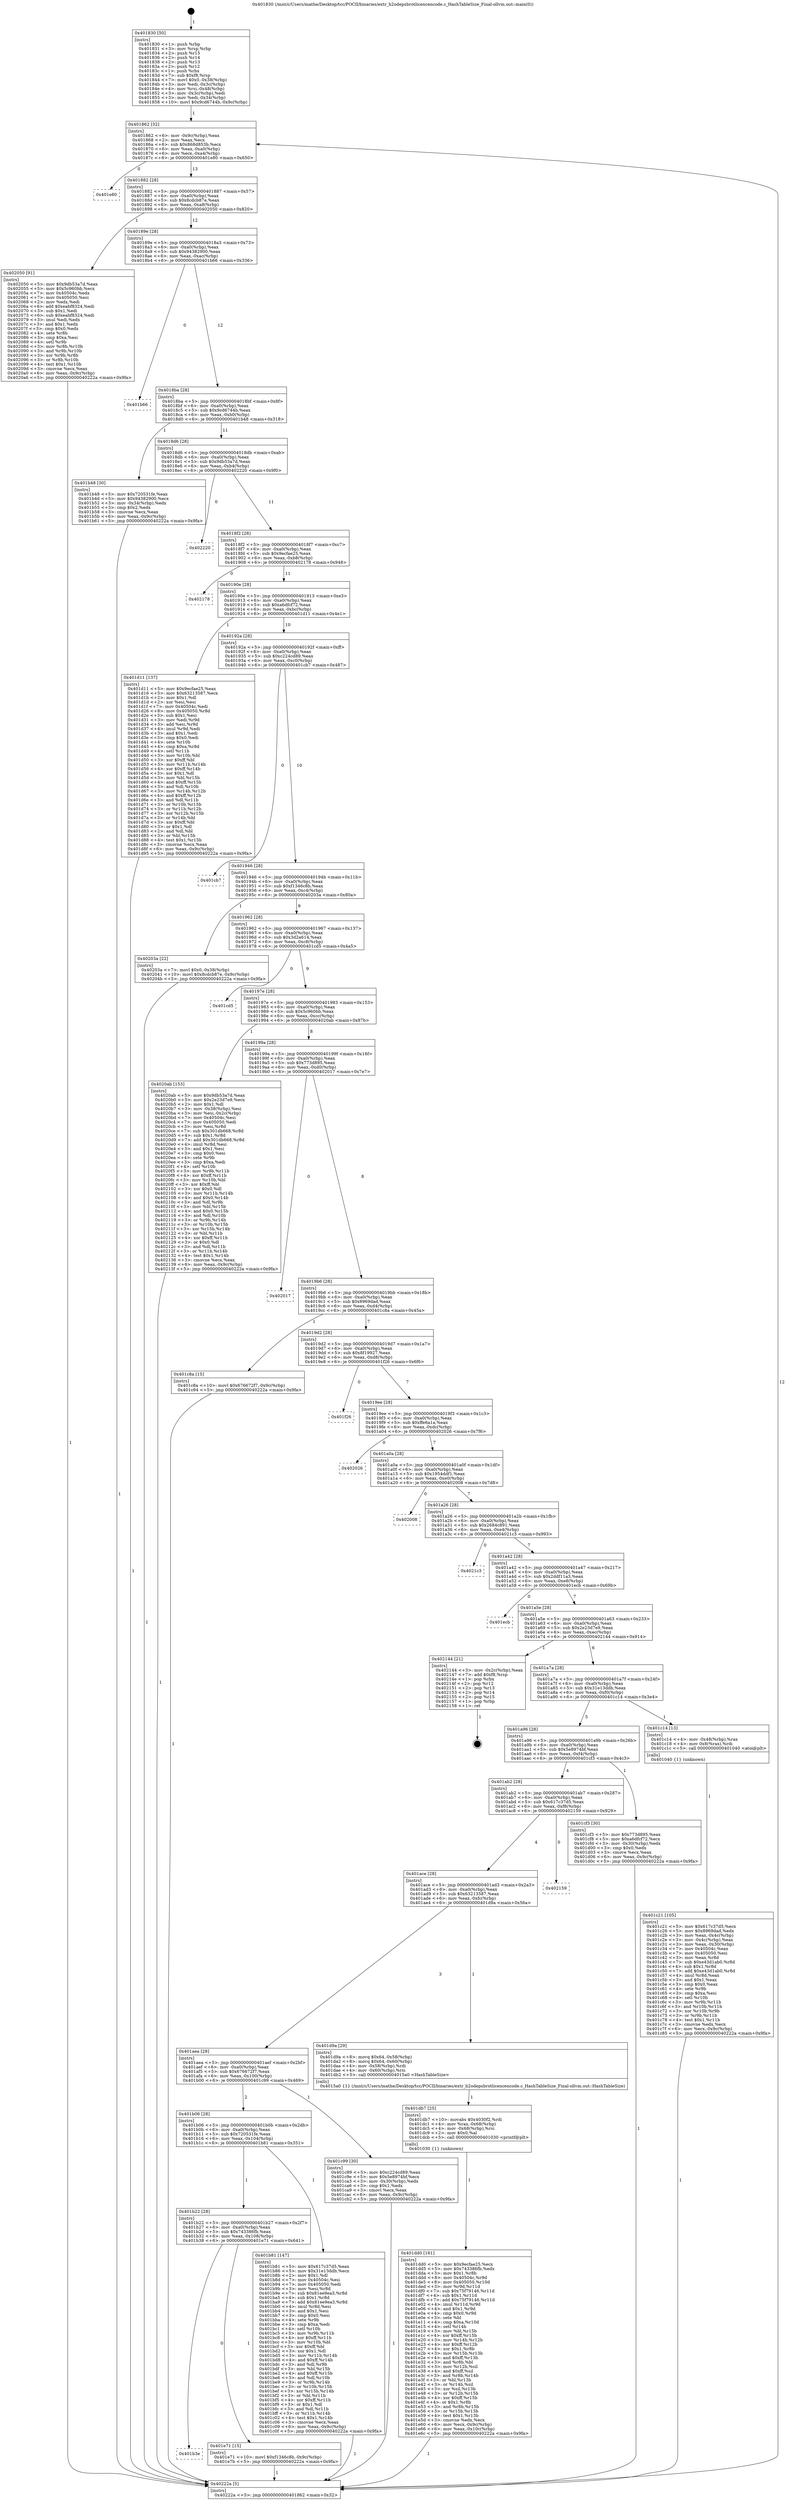 digraph "0x401830" {
  label = "0x401830 (/mnt/c/Users/mathe/Desktop/tcc/POCII/binaries/extr_h2odepsbrotlicencencode.c_HashTableSize_Final-ollvm.out::main(0))"
  labelloc = "t"
  node[shape=record]

  Entry [label="",width=0.3,height=0.3,shape=circle,fillcolor=black,style=filled]
  "0x401862" [label="{
     0x401862 [32]\l
     | [instrs]\l
     &nbsp;&nbsp;0x401862 \<+6\>: mov -0x9c(%rbp),%eax\l
     &nbsp;&nbsp;0x401868 \<+2\>: mov %eax,%ecx\l
     &nbsp;&nbsp;0x40186a \<+6\>: sub $0x868d853b,%ecx\l
     &nbsp;&nbsp;0x401870 \<+6\>: mov %eax,-0xa0(%rbp)\l
     &nbsp;&nbsp;0x401876 \<+6\>: mov %ecx,-0xa4(%rbp)\l
     &nbsp;&nbsp;0x40187c \<+6\>: je 0000000000401e80 \<main+0x650\>\l
  }"]
  "0x401e80" [label="{
     0x401e80\l
  }", style=dashed]
  "0x401882" [label="{
     0x401882 [28]\l
     | [instrs]\l
     &nbsp;&nbsp;0x401882 \<+5\>: jmp 0000000000401887 \<main+0x57\>\l
     &nbsp;&nbsp;0x401887 \<+6\>: mov -0xa0(%rbp),%eax\l
     &nbsp;&nbsp;0x40188d \<+5\>: sub $0x8cdcb87e,%eax\l
     &nbsp;&nbsp;0x401892 \<+6\>: mov %eax,-0xa8(%rbp)\l
     &nbsp;&nbsp;0x401898 \<+6\>: je 0000000000402050 \<main+0x820\>\l
  }"]
  Exit [label="",width=0.3,height=0.3,shape=circle,fillcolor=black,style=filled,peripheries=2]
  "0x402050" [label="{
     0x402050 [91]\l
     | [instrs]\l
     &nbsp;&nbsp;0x402050 \<+5\>: mov $0x9db53a7d,%eax\l
     &nbsp;&nbsp;0x402055 \<+5\>: mov $0x5c960bb,%ecx\l
     &nbsp;&nbsp;0x40205a \<+7\>: mov 0x40504c,%edx\l
     &nbsp;&nbsp;0x402061 \<+7\>: mov 0x405050,%esi\l
     &nbsp;&nbsp;0x402068 \<+2\>: mov %edx,%edi\l
     &nbsp;&nbsp;0x40206a \<+6\>: add $0xeabf8324,%edi\l
     &nbsp;&nbsp;0x402070 \<+3\>: sub $0x1,%edi\l
     &nbsp;&nbsp;0x402073 \<+6\>: sub $0xeabf8324,%edi\l
     &nbsp;&nbsp;0x402079 \<+3\>: imul %edi,%edx\l
     &nbsp;&nbsp;0x40207c \<+3\>: and $0x1,%edx\l
     &nbsp;&nbsp;0x40207f \<+3\>: cmp $0x0,%edx\l
     &nbsp;&nbsp;0x402082 \<+4\>: sete %r8b\l
     &nbsp;&nbsp;0x402086 \<+3\>: cmp $0xa,%esi\l
     &nbsp;&nbsp;0x402089 \<+4\>: setl %r9b\l
     &nbsp;&nbsp;0x40208d \<+3\>: mov %r8b,%r10b\l
     &nbsp;&nbsp;0x402090 \<+3\>: and %r9b,%r10b\l
     &nbsp;&nbsp;0x402093 \<+3\>: xor %r9b,%r8b\l
     &nbsp;&nbsp;0x402096 \<+3\>: or %r8b,%r10b\l
     &nbsp;&nbsp;0x402099 \<+4\>: test $0x1,%r10b\l
     &nbsp;&nbsp;0x40209d \<+3\>: cmovne %ecx,%eax\l
     &nbsp;&nbsp;0x4020a0 \<+6\>: mov %eax,-0x9c(%rbp)\l
     &nbsp;&nbsp;0x4020a6 \<+5\>: jmp 000000000040222a \<main+0x9fa\>\l
  }"]
  "0x40189e" [label="{
     0x40189e [28]\l
     | [instrs]\l
     &nbsp;&nbsp;0x40189e \<+5\>: jmp 00000000004018a3 \<main+0x73\>\l
     &nbsp;&nbsp;0x4018a3 \<+6\>: mov -0xa0(%rbp),%eax\l
     &nbsp;&nbsp;0x4018a9 \<+5\>: sub $0x94382900,%eax\l
     &nbsp;&nbsp;0x4018ae \<+6\>: mov %eax,-0xac(%rbp)\l
     &nbsp;&nbsp;0x4018b4 \<+6\>: je 0000000000401b66 \<main+0x336\>\l
  }"]
  "0x401b3e" [label="{
     0x401b3e\l
  }", style=dashed]
  "0x401b66" [label="{
     0x401b66\l
  }", style=dashed]
  "0x4018ba" [label="{
     0x4018ba [28]\l
     | [instrs]\l
     &nbsp;&nbsp;0x4018ba \<+5\>: jmp 00000000004018bf \<main+0x8f\>\l
     &nbsp;&nbsp;0x4018bf \<+6\>: mov -0xa0(%rbp),%eax\l
     &nbsp;&nbsp;0x4018c5 \<+5\>: sub $0x9cd6744b,%eax\l
     &nbsp;&nbsp;0x4018ca \<+6\>: mov %eax,-0xb0(%rbp)\l
     &nbsp;&nbsp;0x4018d0 \<+6\>: je 0000000000401b48 \<main+0x318\>\l
  }"]
  "0x401e71" [label="{
     0x401e71 [15]\l
     | [instrs]\l
     &nbsp;&nbsp;0x401e71 \<+10\>: movl $0xf1346c8b,-0x9c(%rbp)\l
     &nbsp;&nbsp;0x401e7b \<+5\>: jmp 000000000040222a \<main+0x9fa\>\l
  }"]
  "0x401b48" [label="{
     0x401b48 [30]\l
     | [instrs]\l
     &nbsp;&nbsp;0x401b48 \<+5\>: mov $0x720531fe,%eax\l
     &nbsp;&nbsp;0x401b4d \<+5\>: mov $0x94382900,%ecx\l
     &nbsp;&nbsp;0x401b52 \<+3\>: mov -0x34(%rbp),%edx\l
     &nbsp;&nbsp;0x401b55 \<+3\>: cmp $0x2,%edx\l
     &nbsp;&nbsp;0x401b58 \<+3\>: cmovne %ecx,%eax\l
     &nbsp;&nbsp;0x401b5b \<+6\>: mov %eax,-0x9c(%rbp)\l
     &nbsp;&nbsp;0x401b61 \<+5\>: jmp 000000000040222a \<main+0x9fa\>\l
  }"]
  "0x4018d6" [label="{
     0x4018d6 [28]\l
     | [instrs]\l
     &nbsp;&nbsp;0x4018d6 \<+5\>: jmp 00000000004018db \<main+0xab\>\l
     &nbsp;&nbsp;0x4018db \<+6\>: mov -0xa0(%rbp),%eax\l
     &nbsp;&nbsp;0x4018e1 \<+5\>: sub $0x9db53a7d,%eax\l
     &nbsp;&nbsp;0x4018e6 \<+6\>: mov %eax,-0xb4(%rbp)\l
     &nbsp;&nbsp;0x4018ec \<+6\>: je 0000000000402220 \<main+0x9f0\>\l
  }"]
  "0x40222a" [label="{
     0x40222a [5]\l
     | [instrs]\l
     &nbsp;&nbsp;0x40222a \<+5\>: jmp 0000000000401862 \<main+0x32\>\l
  }"]
  "0x401830" [label="{
     0x401830 [50]\l
     | [instrs]\l
     &nbsp;&nbsp;0x401830 \<+1\>: push %rbp\l
     &nbsp;&nbsp;0x401831 \<+3\>: mov %rsp,%rbp\l
     &nbsp;&nbsp;0x401834 \<+2\>: push %r15\l
     &nbsp;&nbsp;0x401836 \<+2\>: push %r14\l
     &nbsp;&nbsp;0x401838 \<+2\>: push %r13\l
     &nbsp;&nbsp;0x40183a \<+2\>: push %r12\l
     &nbsp;&nbsp;0x40183c \<+1\>: push %rbx\l
     &nbsp;&nbsp;0x40183d \<+7\>: sub $0xf8,%rsp\l
     &nbsp;&nbsp;0x401844 \<+7\>: movl $0x0,-0x38(%rbp)\l
     &nbsp;&nbsp;0x40184b \<+3\>: mov %edi,-0x3c(%rbp)\l
     &nbsp;&nbsp;0x40184e \<+4\>: mov %rsi,-0x48(%rbp)\l
     &nbsp;&nbsp;0x401852 \<+3\>: mov -0x3c(%rbp),%edi\l
     &nbsp;&nbsp;0x401855 \<+3\>: mov %edi,-0x34(%rbp)\l
     &nbsp;&nbsp;0x401858 \<+10\>: movl $0x9cd6744b,-0x9c(%rbp)\l
  }"]
  "0x401dd0" [label="{
     0x401dd0 [161]\l
     | [instrs]\l
     &nbsp;&nbsp;0x401dd0 \<+5\>: mov $0x9ecfae25,%ecx\l
     &nbsp;&nbsp;0x401dd5 \<+5\>: mov $0x743386fb,%edx\l
     &nbsp;&nbsp;0x401dda \<+3\>: mov $0x1,%r8b\l
     &nbsp;&nbsp;0x401ddd \<+8\>: mov 0x40504c,%r9d\l
     &nbsp;&nbsp;0x401de5 \<+8\>: mov 0x405050,%r10d\l
     &nbsp;&nbsp;0x401ded \<+3\>: mov %r9d,%r11d\l
     &nbsp;&nbsp;0x401df0 \<+7\>: sub $0x75f79146,%r11d\l
     &nbsp;&nbsp;0x401df7 \<+4\>: sub $0x1,%r11d\l
     &nbsp;&nbsp;0x401dfb \<+7\>: add $0x75f79146,%r11d\l
     &nbsp;&nbsp;0x401e02 \<+4\>: imul %r11d,%r9d\l
     &nbsp;&nbsp;0x401e06 \<+4\>: and $0x1,%r9d\l
     &nbsp;&nbsp;0x401e0a \<+4\>: cmp $0x0,%r9d\l
     &nbsp;&nbsp;0x401e0e \<+3\>: sete %bl\l
     &nbsp;&nbsp;0x401e11 \<+4\>: cmp $0xa,%r10d\l
     &nbsp;&nbsp;0x401e15 \<+4\>: setl %r14b\l
     &nbsp;&nbsp;0x401e19 \<+3\>: mov %bl,%r15b\l
     &nbsp;&nbsp;0x401e1c \<+4\>: xor $0xff,%r15b\l
     &nbsp;&nbsp;0x401e20 \<+3\>: mov %r14b,%r12b\l
     &nbsp;&nbsp;0x401e23 \<+4\>: xor $0xff,%r12b\l
     &nbsp;&nbsp;0x401e27 \<+4\>: xor $0x1,%r8b\l
     &nbsp;&nbsp;0x401e2b \<+3\>: mov %r15b,%r13b\l
     &nbsp;&nbsp;0x401e2e \<+4\>: and $0xff,%r13b\l
     &nbsp;&nbsp;0x401e32 \<+3\>: and %r8b,%bl\l
     &nbsp;&nbsp;0x401e35 \<+3\>: mov %r12b,%sil\l
     &nbsp;&nbsp;0x401e38 \<+4\>: and $0xff,%sil\l
     &nbsp;&nbsp;0x401e3c \<+3\>: and %r8b,%r14b\l
     &nbsp;&nbsp;0x401e3f \<+3\>: or %bl,%r13b\l
     &nbsp;&nbsp;0x401e42 \<+3\>: or %r14b,%sil\l
     &nbsp;&nbsp;0x401e45 \<+3\>: xor %sil,%r13b\l
     &nbsp;&nbsp;0x401e48 \<+3\>: or %r12b,%r15b\l
     &nbsp;&nbsp;0x401e4b \<+4\>: xor $0xff,%r15b\l
     &nbsp;&nbsp;0x401e4f \<+4\>: or $0x1,%r8b\l
     &nbsp;&nbsp;0x401e53 \<+3\>: and %r8b,%r15b\l
     &nbsp;&nbsp;0x401e56 \<+3\>: or %r15b,%r13b\l
     &nbsp;&nbsp;0x401e59 \<+4\>: test $0x1,%r13b\l
     &nbsp;&nbsp;0x401e5d \<+3\>: cmovne %edx,%ecx\l
     &nbsp;&nbsp;0x401e60 \<+6\>: mov %ecx,-0x9c(%rbp)\l
     &nbsp;&nbsp;0x401e66 \<+6\>: mov %eax,-0x10c(%rbp)\l
     &nbsp;&nbsp;0x401e6c \<+5\>: jmp 000000000040222a \<main+0x9fa\>\l
  }"]
  "0x402220" [label="{
     0x402220\l
  }", style=dashed]
  "0x4018f2" [label="{
     0x4018f2 [28]\l
     | [instrs]\l
     &nbsp;&nbsp;0x4018f2 \<+5\>: jmp 00000000004018f7 \<main+0xc7\>\l
     &nbsp;&nbsp;0x4018f7 \<+6\>: mov -0xa0(%rbp),%eax\l
     &nbsp;&nbsp;0x4018fd \<+5\>: sub $0x9ecfae25,%eax\l
     &nbsp;&nbsp;0x401902 \<+6\>: mov %eax,-0xb8(%rbp)\l
     &nbsp;&nbsp;0x401908 \<+6\>: je 0000000000402178 \<main+0x948\>\l
  }"]
  "0x401db7" [label="{
     0x401db7 [25]\l
     | [instrs]\l
     &nbsp;&nbsp;0x401db7 \<+10\>: movabs $0x4030f2,%rdi\l
     &nbsp;&nbsp;0x401dc1 \<+4\>: mov %rax,-0x68(%rbp)\l
     &nbsp;&nbsp;0x401dc5 \<+4\>: mov -0x68(%rbp),%rsi\l
     &nbsp;&nbsp;0x401dc9 \<+2\>: mov $0x0,%al\l
     &nbsp;&nbsp;0x401dcb \<+5\>: call 0000000000401030 \<printf@plt\>\l
     | [calls]\l
     &nbsp;&nbsp;0x401030 \{1\} (unknown)\l
  }"]
  "0x402178" [label="{
     0x402178\l
  }", style=dashed]
  "0x40190e" [label="{
     0x40190e [28]\l
     | [instrs]\l
     &nbsp;&nbsp;0x40190e \<+5\>: jmp 0000000000401913 \<main+0xe3\>\l
     &nbsp;&nbsp;0x401913 \<+6\>: mov -0xa0(%rbp),%eax\l
     &nbsp;&nbsp;0x401919 \<+5\>: sub $0xa6dfcf72,%eax\l
     &nbsp;&nbsp;0x40191e \<+6\>: mov %eax,-0xbc(%rbp)\l
     &nbsp;&nbsp;0x401924 \<+6\>: je 0000000000401d11 \<main+0x4e1\>\l
  }"]
  "0x401c21" [label="{
     0x401c21 [105]\l
     | [instrs]\l
     &nbsp;&nbsp;0x401c21 \<+5\>: mov $0x617c37d5,%ecx\l
     &nbsp;&nbsp;0x401c26 \<+5\>: mov $0x8969dad,%edx\l
     &nbsp;&nbsp;0x401c2b \<+3\>: mov %eax,-0x4c(%rbp)\l
     &nbsp;&nbsp;0x401c2e \<+3\>: mov -0x4c(%rbp),%eax\l
     &nbsp;&nbsp;0x401c31 \<+3\>: mov %eax,-0x30(%rbp)\l
     &nbsp;&nbsp;0x401c34 \<+7\>: mov 0x40504c,%eax\l
     &nbsp;&nbsp;0x401c3b \<+7\>: mov 0x405050,%esi\l
     &nbsp;&nbsp;0x401c42 \<+3\>: mov %eax,%r8d\l
     &nbsp;&nbsp;0x401c45 \<+7\>: sub $0xe43d1ab0,%r8d\l
     &nbsp;&nbsp;0x401c4c \<+4\>: sub $0x1,%r8d\l
     &nbsp;&nbsp;0x401c50 \<+7\>: add $0xe43d1ab0,%r8d\l
     &nbsp;&nbsp;0x401c57 \<+4\>: imul %r8d,%eax\l
     &nbsp;&nbsp;0x401c5b \<+3\>: and $0x1,%eax\l
     &nbsp;&nbsp;0x401c5e \<+3\>: cmp $0x0,%eax\l
     &nbsp;&nbsp;0x401c61 \<+4\>: sete %r9b\l
     &nbsp;&nbsp;0x401c65 \<+3\>: cmp $0xa,%esi\l
     &nbsp;&nbsp;0x401c68 \<+4\>: setl %r10b\l
     &nbsp;&nbsp;0x401c6c \<+3\>: mov %r9b,%r11b\l
     &nbsp;&nbsp;0x401c6f \<+3\>: and %r10b,%r11b\l
     &nbsp;&nbsp;0x401c72 \<+3\>: xor %r10b,%r9b\l
     &nbsp;&nbsp;0x401c75 \<+3\>: or %r9b,%r11b\l
     &nbsp;&nbsp;0x401c78 \<+4\>: test $0x1,%r11b\l
     &nbsp;&nbsp;0x401c7c \<+3\>: cmovne %edx,%ecx\l
     &nbsp;&nbsp;0x401c7f \<+6\>: mov %ecx,-0x9c(%rbp)\l
     &nbsp;&nbsp;0x401c85 \<+5\>: jmp 000000000040222a \<main+0x9fa\>\l
  }"]
  "0x401d11" [label="{
     0x401d11 [137]\l
     | [instrs]\l
     &nbsp;&nbsp;0x401d11 \<+5\>: mov $0x9ecfae25,%eax\l
     &nbsp;&nbsp;0x401d16 \<+5\>: mov $0x63213587,%ecx\l
     &nbsp;&nbsp;0x401d1b \<+2\>: mov $0x1,%dl\l
     &nbsp;&nbsp;0x401d1d \<+2\>: xor %esi,%esi\l
     &nbsp;&nbsp;0x401d1f \<+7\>: mov 0x40504c,%edi\l
     &nbsp;&nbsp;0x401d26 \<+8\>: mov 0x405050,%r8d\l
     &nbsp;&nbsp;0x401d2e \<+3\>: sub $0x1,%esi\l
     &nbsp;&nbsp;0x401d31 \<+3\>: mov %edi,%r9d\l
     &nbsp;&nbsp;0x401d34 \<+3\>: add %esi,%r9d\l
     &nbsp;&nbsp;0x401d37 \<+4\>: imul %r9d,%edi\l
     &nbsp;&nbsp;0x401d3b \<+3\>: and $0x1,%edi\l
     &nbsp;&nbsp;0x401d3e \<+3\>: cmp $0x0,%edi\l
     &nbsp;&nbsp;0x401d41 \<+4\>: sete %r10b\l
     &nbsp;&nbsp;0x401d45 \<+4\>: cmp $0xa,%r8d\l
     &nbsp;&nbsp;0x401d49 \<+4\>: setl %r11b\l
     &nbsp;&nbsp;0x401d4d \<+3\>: mov %r10b,%bl\l
     &nbsp;&nbsp;0x401d50 \<+3\>: xor $0xff,%bl\l
     &nbsp;&nbsp;0x401d53 \<+3\>: mov %r11b,%r14b\l
     &nbsp;&nbsp;0x401d56 \<+4\>: xor $0xff,%r14b\l
     &nbsp;&nbsp;0x401d5a \<+3\>: xor $0x1,%dl\l
     &nbsp;&nbsp;0x401d5d \<+3\>: mov %bl,%r15b\l
     &nbsp;&nbsp;0x401d60 \<+4\>: and $0xff,%r15b\l
     &nbsp;&nbsp;0x401d64 \<+3\>: and %dl,%r10b\l
     &nbsp;&nbsp;0x401d67 \<+3\>: mov %r14b,%r12b\l
     &nbsp;&nbsp;0x401d6a \<+4\>: and $0xff,%r12b\l
     &nbsp;&nbsp;0x401d6e \<+3\>: and %dl,%r11b\l
     &nbsp;&nbsp;0x401d71 \<+3\>: or %r10b,%r15b\l
     &nbsp;&nbsp;0x401d74 \<+3\>: or %r11b,%r12b\l
     &nbsp;&nbsp;0x401d77 \<+3\>: xor %r12b,%r15b\l
     &nbsp;&nbsp;0x401d7a \<+3\>: or %r14b,%bl\l
     &nbsp;&nbsp;0x401d7d \<+3\>: xor $0xff,%bl\l
     &nbsp;&nbsp;0x401d80 \<+3\>: or $0x1,%dl\l
     &nbsp;&nbsp;0x401d83 \<+2\>: and %dl,%bl\l
     &nbsp;&nbsp;0x401d85 \<+3\>: or %bl,%r15b\l
     &nbsp;&nbsp;0x401d88 \<+4\>: test $0x1,%r15b\l
     &nbsp;&nbsp;0x401d8c \<+3\>: cmovne %ecx,%eax\l
     &nbsp;&nbsp;0x401d8f \<+6\>: mov %eax,-0x9c(%rbp)\l
     &nbsp;&nbsp;0x401d95 \<+5\>: jmp 000000000040222a \<main+0x9fa\>\l
  }"]
  "0x40192a" [label="{
     0x40192a [28]\l
     | [instrs]\l
     &nbsp;&nbsp;0x40192a \<+5\>: jmp 000000000040192f \<main+0xff\>\l
     &nbsp;&nbsp;0x40192f \<+6\>: mov -0xa0(%rbp),%eax\l
     &nbsp;&nbsp;0x401935 \<+5\>: sub $0xc224cd89,%eax\l
     &nbsp;&nbsp;0x40193a \<+6\>: mov %eax,-0xc0(%rbp)\l
     &nbsp;&nbsp;0x401940 \<+6\>: je 0000000000401cb7 \<main+0x487\>\l
  }"]
  "0x401b22" [label="{
     0x401b22 [28]\l
     | [instrs]\l
     &nbsp;&nbsp;0x401b22 \<+5\>: jmp 0000000000401b27 \<main+0x2f7\>\l
     &nbsp;&nbsp;0x401b27 \<+6\>: mov -0xa0(%rbp),%eax\l
     &nbsp;&nbsp;0x401b2d \<+5\>: sub $0x743386fb,%eax\l
     &nbsp;&nbsp;0x401b32 \<+6\>: mov %eax,-0x108(%rbp)\l
     &nbsp;&nbsp;0x401b38 \<+6\>: je 0000000000401e71 \<main+0x641\>\l
  }"]
  "0x401cb7" [label="{
     0x401cb7\l
  }", style=dashed]
  "0x401946" [label="{
     0x401946 [28]\l
     | [instrs]\l
     &nbsp;&nbsp;0x401946 \<+5\>: jmp 000000000040194b \<main+0x11b\>\l
     &nbsp;&nbsp;0x40194b \<+6\>: mov -0xa0(%rbp),%eax\l
     &nbsp;&nbsp;0x401951 \<+5\>: sub $0xf1346c8b,%eax\l
     &nbsp;&nbsp;0x401956 \<+6\>: mov %eax,-0xc4(%rbp)\l
     &nbsp;&nbsp;0x40195c \<+6\>: je 000000000040203a \<main+0x80a\>\l
  }"]
  "0x401b81" [label="{
     0x401b81 [147]\l
     | [instrs]\l
     &nbsp;&nbsp;0x401b81 \<+5\>: mov $0x617c37d5,%eax\l
     &nbsp;&nbsp;0x401b86 \<+5\>: mov $0x31e13ddb,%ecx\l
     &nbsp;&nbsp;0x401b8b \<+2\>: mov $0x1,%dl\l
     &nbsp;&nbsp;0x401b8d \<+7\>: mov 0x40504c,%esi\l
     &nbsp;&nbsp;0x401b94 \<+7\>: mov 0x405050,%edi\l
     &nbsp;&nbsp;0x401b9b \<+3\>: mov %esi,%r8d\l
     &nbsp;&nbsp;0x401b9e \<+7\>: sub $0x81ee9ea3,%r8d\l
     &nbsp;&nbsp;0x401ba5 \<+4\>: sub $0x1,%r8d\l
     &nbsp;&nbsp;0x401ba9 \<+7\>: add $0x81ee9ea3,%r8d\l
     &nbsp;&nbsp;0x401bb0 \<+4\>: imul %r8d,%esi\l
     &nbsp;&nbsp;0x401bb4 \<+3\>: and $0x1,%esi\l
     &nbsp;&nbsp;0x401bb7 \<+3\>: cmp $0x0,%esi\l
     &nbsp;&nbsp;0x401bba \<+4\>: sete %r9b\l
     &nbsp;&nbsp;0x401bbe \<+3\>: cmp $0xa,%edi\l
     &nbsp;&nbsp;0x401bc1 \<+4\>: setl %r10b\l
     &nbsp;&nbsp;0x401bc5 \<+3\>: mov %r9b,%r11b\l
     &nbsp;&nbsp;0x401bc8 \<+4\>: xor $0xff,%r11b\l
     &nbsp;&nbsp;0x401bcc \<+3\>: mov %r10b,%bl\l
     &nbsp;&nbsp;0x401bcf \<+3\>: xor $0xff,%bl\l
     &nbsp;&nbsp;0x401bd2 \<+3\>: xor $0x1,%dl\l
     &nbsp;&nbsp;0x401bd5 \<+3\>: mov %r11b,%r14b\l
     &nbsp;&nbsp;0x401bd8 \<+4\>: and $0xff,%r14b\l
     &nbsp;&nbsp;0x401bdc \<+3\>: and %dl,%r9b\l
     &nbsp;&nbsp;0x401bdf \<+3\>: mov %bl,%r15b\l
     &nbsp;&nbsp;0x401be2 \<+4\>: and $0xff,%r15b\l
     &nbsp;&nbsp;0x401be6 \<+3\>: and %dl,%r10b\l
     &nbsp;&nbsp;0x401be9 \<+3\>: or %r9b,%r14b\l
     &nbsp;&nbsp;0x401bec \<+3\>: or %r10b,%r15b\l
     &nbsp;&nbsp;0x401bef \<+3\>: xor %r15b,%r14b\l
     &nbsp;&nbsp;0x401bf2 \<+3\>: or %bl,%r11b\l
     &nbsp;&nbsp;0x401bf5 \<+4\>: xor $0xff,%r11b\l
     &nbsp;&nbsp;0x401bf9 \<+3\>: or $0x1,%dl\l
     &nbsp;&nbsp;0x401bfc \<+3\>: and %dl,%r11b\l
     &nbsp;&nbsp;0x401bff \<+3\>: or %r11b,%r14b\l
     &nbsp;&nbsp;0x401c02 \<+4\>: test $0x1,%r14b\l
     &nbsp;&nbsp;0x401c06 \<+3\>: cmovne %ecx,%eax\l
     &nbsp;&nbsp;0x401c09 \<+6\>: mov %eax,-0x9c(%rbp)\l
     &nbsp;&nbsp;0x401c0f \<+5\>: jmp 000000000040222a \<main+0x9fa\>\l
  }"]
  "0x40203a" [label="{
     0x40203a [22]\l
     | [instrs]\l
     &nbsp;&nbsp;0x40203a \<+7\>: movl $0x0,-0x38(%rbp)\l
     &nbsp;&nbsp;0x402041 \<+10\>: movl $0x8cdcb87e,-0x9c(%rbp)\l
     &nbsp;&nbsp;0x40204b \<+5\>: jmp 000000000040222a \<main+0x9fa\>\l
  }"]
  "0x401962" [label="{
     0x401962 [28]\l
     | [instrs]\l
     &nbsp;&nbsp;0x401962 \<+5\>: jmp 0000000000401967 \<main+0x137\>\l
     &nbsp;&nbsp;0x401967 \<+6\>: mov -0xa0(%rbp),%eax\l
     &nbsp;&nbsp;0x40196d \<+5\>: sub $0x3d2a614,%eax\l
     &nbsp;&nbsp;0x401972 \<+6\>: mov %eax,-0xc8(%rbp)\l
     &nbsp;&nbsp;0x401978 \<+6\>: je 0000000000401cd5 \<main+0x4a5\>\l
  }"]
  "0x401b06" [label="{
     0x401b06 [28]\l
     | [instrs]\l
     &nbsp;&nbsp;0x401b06 \<+5\>: jmp 0000000000401b0b \<main+0x2db\>\l
     &nbsp;&nbsp;0x401b0b \<+6\>: mov -0xa0(%rbp),%eax\l
     &nbsp;&nbsp;0x401b11 \<+5\>: sub $0x720531fe,%eax\l
     &nbsp;&nbsp;0x401b16 \<+6\>: mov %eax,-0x104(%rbp)\l
     &nbsp;&nbsp;0x401b1c \<+6\>: je 0000000000401b81 \<main+0x351\>\l
  }"]
  "0x401cd5" [label="{
     0x401cd5\l
  }", style=dashed]
  "0x40197e" [label="{
     0x40197e [28]\l
     | [instrs]\l
     &nbsp;&nbsp;0x40197e \<+5\>: jmp 0000000000401983 \<main+0x153\>\l
     &nbsp;&nbsp;0x401983 \<+6\>: mov -0xa0(%rbp),%eax\l
     &nbsp;&nbsp;0x401989 \<+5\>: sub $0x5c960bb,%eax\l
     &nbsp;&nbsp;0x40198e \<+6\>: mov %eax,-0xcc(%rbp)\l
     &nbsp;&nbsp;0x401994 \<+6\>: je 00000000004020ab \<main+0x87b\>\l
  }"]
  "0x401c99" [label="{
     0x401c99 [30]\l
     | [instrs]\l
     &nbsp;&nbsp;0x401c99 \<+5\>: mov $0xc224cd89,%eax\l
     &nbsp;&nbsp;0x401c9e \<+5\>: mov $0x5e8974bf,%ecx\l
     &nbsp;&nbsp;0x401ca3 \<+3\>: mov -0x30(%rbp),%edx\l
     &nbsp;&nbsp;0x401ca6 \<+3\>: cmp $0x1,%edx\l
     &nbsp;&nbsp;0x401ca9 \<+3\>: cmovl %ecx,%eax\l
     &nbsp;&nbsp;0x401cac \<+6\>: mov %eax,-0x9c(%rbp)\l
     &nbsp;&nbsp;0x401cb2 \<+5\>: jmp 000000000040222a \<main+0x9fa\>\l
  }"]
  "0x4020ab" [label="{
     0x4020ab [153]\l
     | [instrs]\l
     &nbsp;&nbsp;0x4020ab \<+5\>: mov $0x9db53a7d,%eax\l
     &nbsp;&nbsp;0x4020b0 \<+5\>: mov $0x2e23d7e9,%ecx\l
     &nbsp;&nbsp;0x4020b5 \<+2\>: mov $0x1,%dl\l
     &nbsp;&nbsp;0x4020b7 \<+3\>: mov -0x38(%rbp),%esi\l
     &nbsp;&nbsp;0x4020ba \<+3\>: mov %esi,-0x2c(%rbp)\l
     &nbsp;&nbsp;0x4020bd \<+7\>: mov 0x40504c,%esi\l
     &nbsp;&nbsp;0x4020c4 \<+7\>: mov 0x405050,%edi\l
     &nbsp;&nbsp;0x4020cb \<+3\>: mov %esi,%r8d\l
     &nbsp;&nbsp;0x4020ce \<+7\>: sub $0x301db668,%r8d\l
     &nbsp;&nbsp;0x4020d5 \<+4\>: sub $0x1,%r8d\l
     &nbsp;&nbsp;0x4020d9 \<+7\>: add $0x301db668,%r8d\l
     &nbsp;&nbsp;0x4020e0 \<+4\>: imul %r8d,%esi\l
     &nbsp;&nbsp;0x4020e4 \<+3\>: and $0x1,%esi\l
     &nbsp;&nbsp;0x4020e7 \<+3\>: cmp $0x0,%esi\l
     &nbsp;&nbsp;0x4020ea \<+4\>: sete %r9b\l
     &nbsp;&nbsp;0x4020ee \<+3\>: cmp $0xa,%edi\l
     &nbsp;&nbsp;0x4020f1 \<+4\>: setl %r10b\l
     &nbsp;&nbsp;0x4020f5 \<+3\>: mov %r9b,%r11b\l
     &nbsp;&nbsp;0x4020f8 \<+4\>: xor $0xff,%r11b\l
     &nbsp;&nbsp;0x4020fc \<+3\>: mov %r10b,%bl\l
     &nbsp;&nbsp;0x4020ff \<+3\>: xor $0xff,%bl\l
     &nbsp;&nbsp;0x402102 \<+3\>: xor $0x0,%dl\l
     &nbsp;&nbsp;0x402105 \<+3\>: mov %r11b,%r14b\l
     &nbsp;&nbsp;0x402108 \<+4\>: and $0x0,%r14b\l
     &nbsp;&nbsp;0x40210c \<+3\>: and %dl,%r9b\l
     &nbsp;&nbsp;0x40210f \<+3\>: mov %bl,%r15b\l
     &nbsp;&nbsp;0x402112 \<+4\>: and $0x0,%r15b\l
     &nbsp;&nbsp;0x402116 \<+3\>: and %dl,%r10b\l
     &nbsp;&nbsp;0x402119 \<+3\>: or %r9b,%r14b\l
     &nbsp;&nbsp;0x40211c \<+3\>: or %r10b,%r15b\l
     &nbsp;&nbsp;0x40211f \<+3\>: xor %r15b,%r14b\l
     &nbsp;&nbsp;0x402122 \<+3\>: or %bl,%r11b\l
     &nbsp;&nbsp;0x402125 \<+4\>: xor $0xff,%r11b\l
     &nbsp;&nbsp;0x402129 \<+3\>: or $0x0,%dl\l
     &nbsp;&nbsp;0x40212c \<+3\>: and %dl,%r11b\l
     &nbsp;&nbsp;0x40212f \<+3\>: or %r11b,%r14b\l
     &nbsp;&nbsp;0x402132 \<+4\>: test $0x1,%r14b\l
     &nbsp;&nbsp;0x402136 \<+3\>: cmovne %ecx,%eax\l
     &nbsp;&nbsp;0x402139 \<+6\>: mov %eax,-0x9c(%rbp)\l
     &nbsp;&nbsp;0x40213f \<+5\>: jmp 000000000040222a \<main+0x9fa\>\l
  }"]
  "0x40199a" [label="{
     0x40199a [28]\l
     | [instrs]\l
     &nbsp;&nbsp;0x40199a \<+5\>: jmp 000000000040199f \<main+0x16f\>\l
     &nbsp;&nbsp;0x40199f \<+6\>: mov -0xa0(%rbp),%eax\l
     &nbsp;&nbsp;0x4019a5 \<+5\>: sub $0x773d895,%eax\l
     &nbsp;&nbsp;0x4019aa \<+6\>: mov %eax,-0xd0(%rbp)\l
     &nbsp;&nbsp;0x4019b0 \<+6\>: je 0000000000402017 \<main+0x7e7\>\l
  }"]
  "0x401aea" [label="{
     0x401aea [28]\l
     | [instrs]\l
     &nbsp;&nbsp;0x401aea \<+5\>: jmp 0000000000401aef \<main+0x2bf\>\l
     &nbsp;&nbsp;0x401aef \<+6\>: mov -0xa0(%rbp),%eax\l
     &nbsp;&nbsp;0x401af5 \<+5\>: sub $0x676672f7,%eax\l
     &nbsp;&nbsp;0x401afa \<+6\>: mov %eax,-0x100(%rbp)\l
     &nbsp;&nbsp;0x401b00 \<+6\>: je 0000000000401c99 \<main+0x469\>\l
  }"]
  "0x402017" [label="{
     0x402017\l
  }", style=dashed]
  "0x4019b6" [label="{
     0x4019b6 [28]\l
     | [instrs]\l
     &nbsp;&nbsp;0x4019b6 \<+5\>: jmp 00000000004019bb \<main+0x18b\>\l
     &nbsp;&nbsp;0x4019bb \<+6\>: mov -0xa0(%rbp),%eax\l
     &nbsp;&nbsp;0x4019c1 \<+5\>: sub $0x8969dad,%eax\l
     &nbsp;&nbsp;0x4019c6 \<+6\>: mov %eax,-0xd4(%rbp)\l
     &nbsp;&nbsp;0x4019cc \<+6\>: je 0000000000401c8a \<main+0x45a\>\l
  }"]
  "0x401d9a" [label="{
     0x401d9a [29]\l
     | [instrs]\l
     &nbsp;&nbsp;0x401d9a \<+8\>: movq $0x64,-0x58(%rbp)\l
     &nbsp;&nbsp;0x401da2 \<+8\>: movq $0x64,-0x60(%rbp)\l
     &nbsp;&nbsp;0x401daa \<+4\>: mov -0x58(%rbp),%rdi\l
     &nbsp;&nbsp;0x401dae \<+4\>: mov -0x60(%rbp),%rsi\l
     &nbsp;&nbsp;0x401db2 \<+5\>: call 00000000004015a0 \<HashTableSize\>\l
     | [calls]\l
     &nbsp;&nbsp;0x4015a0 \{1\} (/mnt/c/Users/mathe/Desktop/tcc/POCII/binaries/extr_h2odepsbrotlicencencode.c_HashTableSize_Final-ollvm.out::HashTableSize)\l
  }"]
  "0x401c8a" [label="{
     0x401c8a [15]\l
     | [instrs]\l
     &nbsp;&nbsp;0x401c8a \<+10\>: movl $0x676672f7,-0x9c(%rbp)\l
     &nbsp;&nbsp;0x401c94 \<+5\>: jmp 000000000040222a \<main+0x9fa\>\l
  }"]
  "0x4019d2" [label="{
     0x4019d2 [28]\l
     | [instrs]\l
     &nbsp;&nbsp;0x4019d2 \<+5\>: jmp 00000000004019d7 \<main+0x1a7\>\l
     &nbsp;&nbsp;0x4019d7 \<+6\>: mov -0xa0(%rbp),%eax\l
     &nbsp;&nbsp;0x4019dd \<+5\>: sub $0x8f19927,%eax\l
     &nbsp;&nbsp;0x4019e2 \<+6\>: mov %eax,-0xd8(%rbp)\l
     &nbsp;&nbsp;0x4019e8 \<+6\>: je 0000000000401f26 \<main+0x6f6\>\l
  }"]
  "0x401ace" [label="{
     0x401ace [28]\l
     | [instrs]\l
     &nbsp;&nbsp;0x401ace \<+5\>: jmp 0000000000401ad3 \<main+0x2a3\>\l
     &nbsp;&nbsp;0x401ad3 \<+6\>: mov -0xa0(%rbp),%eax\l
     &nbsp;&nbsp;0x401ad9 \<+5\>: sub $0x63213587,%eax\l
     &nbsp;&nbsp;0x401ade \<+6\>: mov %eax,-0xfc(%rbp)\l
     &nbsp;&nbsp;0x401ae4 \<+6\>: je 0000000000401d9a \<main+0x56a\>\l
  }"]
  "0x401f26" [label="{
     0x401f26\l
  }", style=dashed]
  "0x4019ee" [label="{
     0x4019ee [28]\l
     | [instrs]\l
     &nbsp;&nbsp;0x4019ee \<+5\>: jmp 00000000004019f3 \<main+0x1c3\>\l
     &nbsp;&nbsp;0x4019f3 \<+6\>: mov -0xa0(%rbp),%eax\l
     &nbsp;&nbsp;0x4019f9 \<+5\>: sub $0xffe6a1a,%eax\l
     &nbsp;&nbsp;0x4019fe \<+6\>: mov %eax,-0xdc(%rbp)\l
     &nbsp;&nbsp;0x401a04 \<+6\>: je 0000000000402026 \<main+0x7f6\>\l
  }"]
  "0x402159" [label="{
     0x402159\l
  }", style=dashed]
  "0x402026" [label="{
     0x402026\l
  }", style=dashed]
  "0x401a0a" [label="{
     0x401a0a [28]\l
     | [instrs]\l
     &nbsp;&nbsp;0x401a0a \<+5\>: jmp 0000000000401a0f \<main+0x1df\>\l
     &nbsp;&nbsp;0x401a0f \<+6\>: mov -0xa0(%rbp),%eax\l
     &nbsp;&nbsp;0x401a15 \<+5\>: sub $0x1954ddf1,%eax\l
     &nbsp;&nbsp;0x401a1a \<+6\>: mov %eax,-0xe0(%rbp)\l
     &nbsp;&nbsp;0x401a20 \<+6\>: je 0000000000402008 \<main+0x7d8\>\l
  }"]
  "0x401ab2" [label="{
     0x401ab2 [28]\l
     | [instrs]\l
     &nbsp;&nbsp;0x401ab2 \<+5\>: jmp 0000000000401ab7 \<main+0x287\>\l
     &nbsp;&nbsp;0x401ab7 \<+6\>: mov -0xa0(%rbp),%eax\l
     &nbsp;&nbsp;0x401abd \<+5\>: sub $0x617c37d5,%eax\l
     &nbsp;&nbsp;0x401ac2 \<+6\>: mov %eax,-0xf8(%rbp)\l
     &nbsp;&nbsp;0x401ac8 \<+6\>: je 0000000000402159 \<main+0x929\>\l
  }"]
  "0x402008" [label="{
     0x402008\l
  }", style=dashed]
  "0x401a26" [label="{
     0x401a26 [28]\l
     | [instrs]\l
     &nbsp;&nbsp;0x401a26 \<+5\>: jmp 0000000000401a2b \<main+0x1fb\>\l
     &nbsp;&nbsp;0x401a2b \<+6\>: mov -0xa0(%rbp),%eax\l
     &nbsp;&nbsp;0x401a31 \<+5\>: sub $0x2684c891,%eax\l
     &nbsp;&nbsp;0x401a36 \<+6\>: mov %eax,-0xe4(%rbp)\l
     &nbsp;&nbsp;0x401a3c \<+6\>: je 00000000004021c3 \<main+0x993\>\l
  }"]
  "0x401cf3" [label="{
     0x401cf3 [30]\l
     | [instrs]\l
     &nbsp;&nbsp;0x401cf3 \<+5\>: mov $0x773d895,%eax\l
     &nbsp;&nbsp;0x401cf8 \<+5\>: mov $0xa6dfcf72,%ecx\l
     &nbsp;&nbsp;0x401cfd \<+3\>: mov -0x30(%rbp),%edx\l
     &nbsp;&nbsp;0x401d00 \<+3\>: cmp $0x0,%edx\l
     &nbsp;&nbsp;0x401d03 \<+3\>: cmove %ecx,%eax\l
     &nbsp;&nbsp;0x401d06 \<+6\>: mov %eax,-0x9c(%rbp)\l
     &nbsp;&nbsp;0x401d0c \<+5\>: jmp 000000000040222a \<main+0x9fa\>\l
  }"]
  "0x4021c3" [label="{
     0x4021c3\l
  }", style=dashed]
  "0x401a42" [label="{
     0x401a42 [28]\l
     | [instrs]\l
     &nbsp;&nbsp;0x401a42 \<+5\>: jmp 0000000000401a47 \<main+0x217\>\l
     &nbsp;&nbsp;0x401a47 \<+6\>: mov -0xa0(%rbp),%eax\l
     &nbsp;&nbsp;0x401a4d \<+5\>: sub $0x2ddf11a3,%eax\l
     &nbsp;&nbsp;0x401a52 \<+6\>: mov %eax,-0xe8(%rbp)\l
     &nbsp;&nbsp;0x401a58 \<+6\>: je 0000000000401ecb \<main+0x69b\>\l
  }"]
  "0x401a96" [label="{
     0x401a96 [28]\l
     | [instrs]\l
     &nbsp;&nbsp;0x401a96 \<+5\>: jmp 0000000000401a9b \<main+0x26b\>\l
     &nbsp;&nbsp;0x401a9b \<+6\>: mov -0xa0(%rbp),%eax\l
     &nbsp;&nbsp;0x401aa1 \<+5\>: sub $0x5e8974bf,%eax\l
     &nbsp;&nbsp;0x401aa6 \<+6\>: mov %eax,-0xf4(%rbp)\l
     &nbsp;&nbsp;0x401aac \<+6\>: je 0000000000401cf3 \<main+0x4c3\>\l
  }"]
  "0x401ecb" [label="{
     0x401ecb\l
  }", style=dashed]
  "0x401a5e" [label="{
     0x401a5e [28]\l
     | [instrs]\l
     &nbsp;&nbsp;0x401a5e \<+5\>: jmp 0000000000401a63 \<main+0x233\>\l
     &nbsp;&nbsp;0x401a63 \<+6\>: mov -0xa0(%rbp),%eax\l
     &nbsp;&nbsp;0x401a69 \<+5\>: sub $0x2e23d7e9,%eax\l
     &nbsp;&nbsp;0x401a6e \<+6\>: mov %eax,-0xec(%rbp)\l
     &nbsp;&nbsp;0x401a74 \<+6\>: je 0000000000402144 \<main+0x914\>\l
  }"]
  "0x401c14" [label="{
     0x401c14 [13]\l
     | [instrs]\l
     &nbsp;&nbsp;0x401c14 \<+4\>: mov -0x48(%rbp),%rax\l
     &nbsp;&nbsp;0x401c18 \<+4\>: mov 0x8(%rax),%rdi\l
     &nbsp;&nbsp;0x401c1c \<+5\>: call 0000000000401040 \<atoi@plt\>\l
     | [calls]\l
     &nbsp;&nbsp;0x401040 \{1\} (unknown)\l
  }"]
  "0x402144" [label="{
     0x402144 [21]\l
     | [instrs]\l
     &nbsp;&nbsp;0x402144 \<+3\>: mov -0x2c(%rbp),%eax\l
     &nbsp;&nbsp;0x402147 \<+7\>: add $0xf8,%rsp\l
     &nbsp;&nbsp;0x40214e \<+1\>: pop %rbx\l
     &nbsp;&nbsp;0x40214f \<+2\>: pop %r12\l
     &nbsp;&nbsp;0x402151 \<+2\>: pop %r13\l
     &nbsp;&nbsp;0x402153 \<+2\>: pop %r14\l
     &nbsp;&nbsp;0x402155 \<+2\>: pop %r15\l
     &nbsp;&nbsp;0x402157 \<+1\>: pop %rbp\l
     &nbsp;&nbsp;0x402158 \<+1\>: ret\l
  }"]
  "0x401a7a" [label="{
     0x401a7a [28]\l
     | [instrs]\l
     &nbsp;&nbsp;0x401a7a \<+5\>: jmp 0000000000401a7f \<main+0x24f\>\l
     &nbsp;&nbsp;0x401a7f \<+6\>: mov -0xa0(%rbp),%eax\l
     &nbsp;&nbsp;0x401a85 \<+5\>: sub $0x31e13ddb,%eax\l
     &nbsp;&nbsp;0x401a8a \<+6\>: mov %eax,-0xf0(%rbp)\l
     &nbsp;&nbsp;0x401a90 \<+6\>: je 0000000000401c14 \<main+0x3e4\>\l
  }"]
  Entry -> "0x401830" [label=" 1"]
  "0x401862" -> "0x401e80" [label=" 0"]
  "0x401862" -> "0x401882" [label=" 13"]
  "0x402144" -> Exit [label=" 1"]
  "0x401882" -> "0x402050" [label=" 1"]
  "0x401882" -> "0x40189e" [label=" 12"]
  "0x4020ab" -> "0x40222a" [label=" 1"]
  "0x40189e" -> "0x401b66" [label=" 0"]
  "0x40189e" -> "0x4018ba" [label=" 12"]
  "0x402050" -> "0x40222a" [label=" 1"]
  "0x4018ba" -> "0x401b48" [label=" 1"]
  "0x4018ba" -> "0x4018d6" [label=" 11"]
  "0x401b48" -> "0x40222a" [label=" 1"]
  "0x401830" -> "0x401862" [label=" 1"]
  "0x40222a" -> "0x401862" [label=" 12"]
  "0x40203a" -> "0x40222a" [label=" 1"]
  "0x4018d6" -> "0x402220" [label=" 0"]
  "0x4018d6" -> "0x4018f2" [label=" 11"]
  "0x401b22" -> "0x401b3e" [label=" 0"]
  "0x4018f2" -> "0x402178" [label=" 0"]
  "0x4018f2" -> "0x40190e" [label=" 11"]
  "0x401b22" -> "0x401e71" [label=" 1"]
  "0x40190e" -> "0x401d11" [label=" 1"]
  "0x40190e" -> "0x40192a" [label=" 10"]
  "0x401e71" -> "0x40222a" [label=" 1"]
  "0x40192a" -> "0x401cb7" [label=" 0"]
  "0x40192a" -> "0x401946" [label=" 10"]
  "0x401dd0" -> "0x40222a" [label=" 1"]
  "0x401946" -> "0x40203a" [label=" 1"]
  "0x401946" -> "0x401962" [label=" 9"]
  "0x401db7" -> "0x401dd0" [label=" 1"]
  "0x401962" -> "0x401cd5" [label=" 0"]
  "0x401962" -> "0x40197e" [label=" 9"]
  "0x401d11" -> "0x40222a" [label=" 1"]
  "0x40197e" -> "0x4020ab" [label=" 1"]
  "0x40197e" -> "0x40199a" [label=" 8"]
  "0x401cf3" -> "0x40222a" [label=" 1"]
  "0x40199a" -> "0x402017" [label=" 0"]
  "0x40199a" -> "0x4019b6" [label=" 8"]
  "0x401c8a" -> "0x40222a" [label=" 1"]
  "0x4019b6" -> "0x401c8a" [label=" 1"]
  "0x4019b6" -> "0x4019d2" [label=" 7"]
  "0x401c21" -> "0x40222a" [label=" 1"]
  "0x4019d2" -> "0x401f26" [label=" 0"]
  "0x4019d2" -> "0x4019ee" [label=" 7"]
  "0x401b81" -> "0x40222a" [label=" 1"]
  "0x4019ee" -> "0x402026" [label=" 0"]
  "0x4019ee" -> "0x401a0a" [label=" 7"]
  "0x401b06" -> "0x401b22" [label=" 1"]
  "0x401a0a" -> "0x402008" [label=" 0"]
  "0x401a0a" -> "0x401a26" [label=" 7"]
  "0x401d9a" -> "0x401db7" [label=" 1"]
  "0x401a26" -> "0x4021c3" [label=" 0"]
  "0x401a26" -> "0x401a42" [label=" 7"]
  "0x401aea" -> "0x401b06" [label=" 2"]
  "0x401a42" -> "0x401ecb" [label=" 0"]
  "0x401a42" -> "0x401a5e" [label=" 7"]
  "0x401c99" -> "0x40222a" [label=" 1"]
  "0x401a5e" -> "0x402144" [label=" 1"]
  "0x401a5e" -> "0x401a7a" [label=" 6"]
  "0x401ace" -> "0x401aea" [label=" 3"]
  "0x401a7a" -> "0x401c14" [label=" 1"]
  "0x401a7a" -> "0x401a96" [label=" 5"]
  "0x401aea" -> "0x401c99" [label=" 1"]
  "0x401a96" -> "0x401cf3" [label=" 1"]
  "0x401a96" -> "0x401ab2" [label=" 4"]
  "0x401b06" -> "0x401b81" [label=" 1"]
  "0x401ab2" -> "0x402159" [label=" 0"]
  "0x401ab2" -> "0x401ace" [label=" 4"]
  "0x401c14" -> "0x401c21" [label=" 1"]
  "0x401ace" -> "0x401d9a" [label=" 1"]
}
